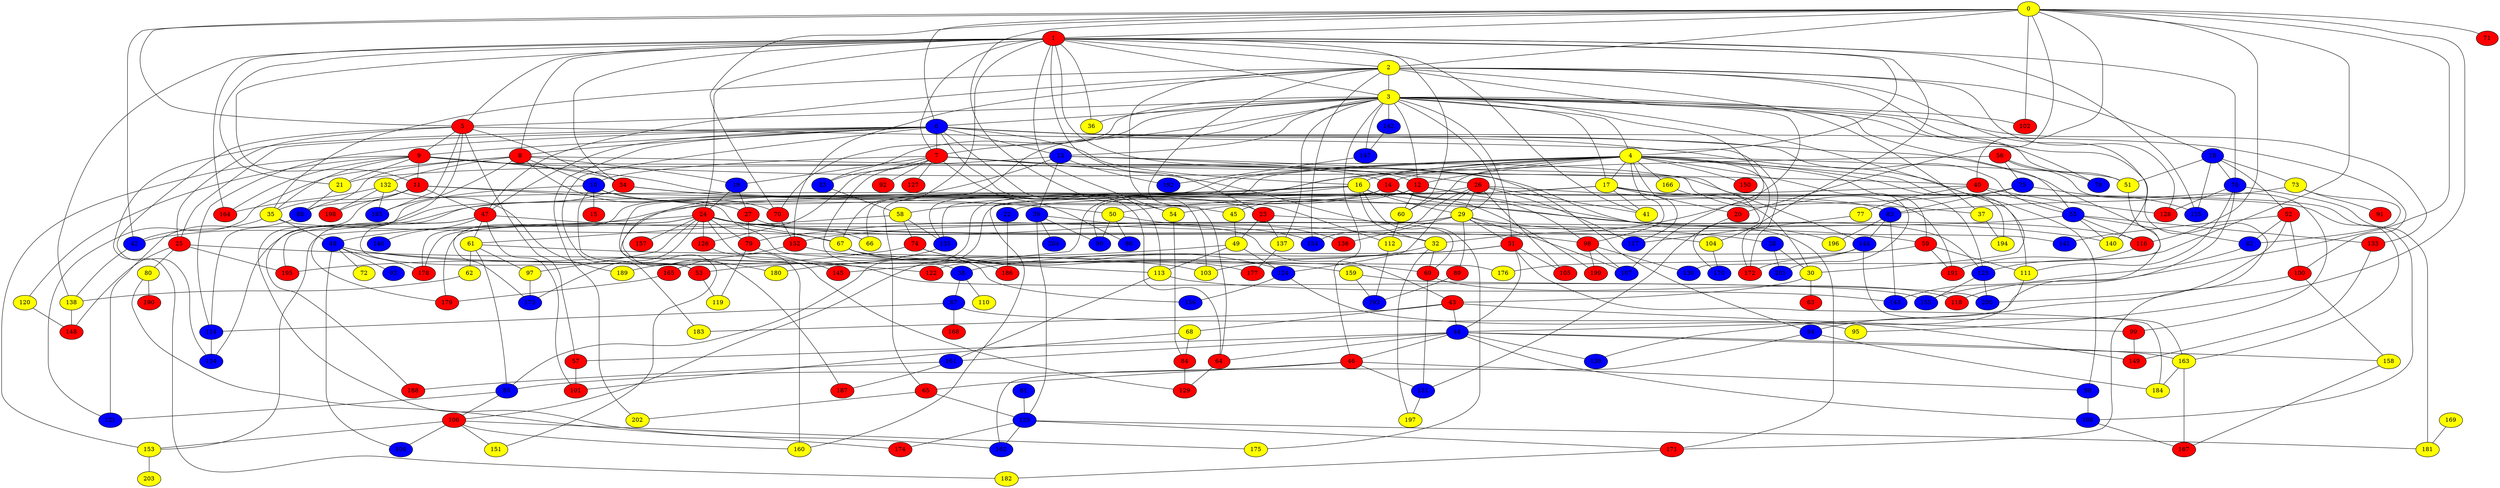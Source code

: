 graph {
0 [style = filled fillcolor = yellow];
1 [style = filled fillcolor = red];
2 [style = filled fillcolor = yellow];
3 [style = filled fillcolor = yellow];
4 [style = filled fillcolor = yellow];
5 [style = filled fillcolor = red];
6 [style = filled fillcolor = blue];
7 [style = filled fillcolor = red];
8 [style = filled fillcolor = red];
9 [style = filled fillcolor = red];
10 [style = filled fillcolor = blue];
11 [style = filled fillcolor = red];
12 [style = filled fillcolor = red];
13 [style = filled fillcolor = blue];
14 [style = filled fillcolor = red];
15 [style = filled fillcolor = red];
16 [style = filled fillcolor = yellow];
17 [style = filled fillcolor = yellow];
18 [style = filled fillcolor = blue];
19 [style = filled fillcolor = blue];
20 [style = filled fillcolor = red];
21 [style = filled fillcolor = yellow];
22 [style = filled fillcolor = blue];
23 [style = filled fillcolor = red];
24 [style = filled fillcolor = red];
25 [style = filled fillcolor = red];
26 [style = filled fillcolor = red];
27 [style = filled fillcolor = red];
28 [style = filled fillcolor = blue];
29 [style = filled fillcolor = yellow];
30 [style = filled fillcolor = yellow];
31 [style = filled fillcolor = red];
32 [style = filled fillcolor = yellow];
33 [style = filled fillcolor = blue];
34 [style = filled fillcolor = red];
35 [style = filled fillcolor = yellow];
36 [style = filled fillcolor = yellow];
37 [style = filled fillcolor = yellow];
38 [style = filled fillcolor = blue];
39 [style = filled fillcolor = blue];
40 [style = filled fillcolor = red];
41 [style = filled fillcolor = yellow];
42 [style = filled fillcolor = blue];
43 [style = filled fillcolor = red];
44 [style = filled fillcolor = blue];
45 [style = filled fillcolor = yellow];
46 [style = filled fillcolor = red];
47 [style = filled fillcolor = red];
48 [style = filled fillcolor = blue];
49 [style = filled fillcolor = yellow];
50 [style = filled fillcolor = yellow];
51 [style = filled fillcolor = yellow];
52 [style = filled fillcolor = red];
53 [style = filled fillcolor = red];
54 [style = filled fillcolor = yellow];
55 [style = filled fillcolor = blue];
56 [style = filled fillcolor = red];
57 [style = filled fillcolor = red];
58 [style = filled fillcolor = yellow];
59 [style = filled fillcolor = red];
60 [style = filled fillcolor = yellow];
61 [style = filled fillcolor = yellow];
62 [style = filled fillcolor = yellow];
63 [style = filled fillcolor = red];
64 [style = filled fillcolor = red];
65 [style = filled fillcolor = red];
66 [style = filled fillcolor = yellow];
67 [style = filled fillcolor = yellow];
68 [style = filled fillcolor = yellow];
69 [style = filled fillcolor = red];
70 [style = filled fillcolor = red];
71 [style = filled fillcolor = red];
72 [style = filled fillcolor = yellow];
73 [style = filled fillcolor = yellow];
74 [style = filled fillcolor = red];
75 [style = filled fillcolor = blue];
76 [style = filled fillcolor = blue];
77 [style = filled fillcolor = yellow];
78 [style = filled fillcolor = blue];
79 [style = filled fillcolor = red];
80 [style = filled fillcolor = yellow];
81 [style = filled fillcolor = blue];
82 [style = filled fillcolor = blue];
83 [style = filled fillcolor = blue];
84 [style = filled fillcolor = red];
85 [style = filled fillcolor = blue];
86 [style = filled fillcolor = blue];
87 [style = filled fillcolor = blue];
88 [style = filled fillcolor = blue];
89 [style = filled fillcolor = red];
90 [style = filled fillcolor = blue];
91 [style = filled fillcolor = red];
92 [style = filled fillcolor = red];
93 [style = filled fillcolor = blue];
94 [style = filled fillcolor = blue];
95 [style = filled fillcolor = yellow];
96 [style = filled fillcolor = blue];
97 [style = filled fillcolor = yellow];
98 [style = filled fillcolor = red];
99 [style = filled fillcolor = red];
100 [style = filled fillcolor = red];
101 [style = filled fillcolor = red];
102 [style = filled fillcolor = red];
103 [style = filled fillcolor = yellow];
104 [style = filled fillcolor = yellow];
105 [style = filled fillcolor = red];
106 [style = filled fillcolor = red];
107 [style = filled fillcolor = blue];
108 [style = filled fillcolor = blue];
109 [style = filled fillcolor = blue];
110 [style = filled fillcolor = yellow];
111 [style = filled fillcolor = yellow];
112 [style = filled fillcolor = yellow];
113 [style = filled fillcolor = yellow];
114 [style = filled fillcolor = blue];
115 [style = filled fillcolor = blue];
116 [style = filled fillcolor = red];
117 [style = filled fillcolor = blue];
118 [style = filled fillcolor = red];
119 [style = filled fillcolor = yellow];
120 [style = filled fillcolor = yellow];
121 [style = filled fillcolor = blue];
122 [style = filled fillcolor = red];
123 [style = filled fillcolor = blue];
124 [style = filled fillcolor = blue];
125 [style = filled fillcolor = blue];
126 [style = filled fillcolor = red];
127 [style = filled fillcolor = red];
128 [style = filled fillcolor = red];
129 [style = filled fillcolor = red];
130 [style = filled fillcolor = blue];
131 [style = filled fillcolor = blue];
132 [style = filled fillcolor = yellow];
133 [style = filled fillcolor = red];
134 [style = filled fillcolor = blue];
135 [style = filled fillcolor = blue];
136 [style = filled fillcolor = red];
137 [style = filled fillcolor = yellow];
138 [style = filled fillcolor = yellow];
139 [style = filled fillcolor = blue];
140 [style = filled fillcolor = yellow];
141 [style = filled fillcolor = blue];
142 [style = filled fillcolor = blue];
143 [style = filled fillcolor = blue];
144 [style = filled fillcolor = blue];
145 [style = filled fillcolor = red];
146 [style = filled fillcolor = blue];
147 [style = filled fillcolor = blue];
148 [style = filled fillcolor = red];
149 [style = filled fillcolor = red];
150 [style = filled fillcolor = red];
151 [style = filled fillcolor = yellow];
152 [style = filled fillcolor = red];
153 [style = filled fillcolor = yellow];
154 [style = filled fillcolor = blue];
155 [style = filled fillcolor = blue];
156 [style = filled fillcolor = blue];
157 [style = filled fillcolor = red];
158 [style = filled fillcolor = yellow];
159 [style = filled fillcolor = yellow];
160 [style = filled fillcolor = yellow];
161 [style = filled fillcolor = blue];
162 [style = filled fillcolor = blue];
163 [style = filled fillcolor = yellow];
164 [style = filled fillcolor = red];
165 [style = filled fillcolor = red];
166 [style = filled fillcolor = yellow];
167 [style = filled fillcolor = red];
168 [style = filled fillcolor = red];
169 [style = filled fillcolor = yellow];
170 [style = filled fillcolor = blue];
171 [style = filled fillcolor = red];
172 [style = filled fillcolor = red];
173 [style = filled fillcolor = blue];
174 [style = filled fillcolor = red];
175 [style = filled fillcolor = yellow];
176 [style = filled fillcolor = yellow];
177 [style = filled fillcolor = red];
178 [style = filled fillcolor = red];
179 [style = filled fillcolor = red];
180 [style = filled fillcolor = yellow];
181 [style = filled fillcolor = yellow];
182 [style = filled fillcolor = yellow];
183 [style = filled fillcolor = yellow];
184 [style = filled fillcolor = yellow];
185 [style = filled fillcolor = blue];
186 [style = filled fillcolor = red];
187 [style = filled fillcolor = red];
188 [style = filled fillcolor = red];
189 [style = filled fillcolor = yellow];
190 [style = filled fillcolor = red];
191 [style = filled fillcolor = red];
192 [style = filled fillcolor = blue];
193 [style = filled fillcolor = blue];
194 [style = filled fillcolor = yellow];
195 [style = filled fillcolor = red];
196 [style = filled fillcolor = yellow];
197 [style = filled fillcolor = yellow];
198 [style = filled fillcolor = red];
199 [style = filled fillcolor = red];
200 [style = filled fillcolor = blue];
201 [style = filled fillcolor = blue];
202 [style = filled fillcolor = yellow];
203 [style = filled fillcolor = yellow];
204 [style = filled fillcolor = blue];
0 -- 40;
0 -- 20;
0 -- 6;
0 -- 5;
0 -- 2;
0 -- 1;
0 -- 42;
0 -- 54;
0 -- 70;
0 -- 71;
0 -- 95;
0 -- 102;
0 -- 116;
0 -- 155;
0 -- 191;
1 -- 2;
1 -- 3;
1 -- 4;
1 -- 5;
1 -- 7;
1 -- 8;
1 -- 11;
1 -- 12;
1 -- 21;
1 -- 23;
1 -- 24;
1 -- 34;
1 -- 36;
1 -- 41;
1 -- 54;
1 -- 60;
1 -- 67;
1 -- 76;
1 -- 104;
1 -- 115;
1 -- 138;
1 -- 164;
2 -- 3;
2 -- 18;
2 -- 32;
2 -- 35;
2 -- 37;
2 -- 47;
2 -- 64;
2 -- 78;
2 -- 103;
2 -- 128;
2 -- 140;
2 -- 152;
2 -- 154;
3 -- 4;
3 -- 5;
3 -- 6;
3 -- 7;
3 -- 12;
3 -- 13;
3 -- 17;
3 -- 29;
3 -- 30;
3 -- 31;
3 -- 33;
3 -- 36;
3 -- 46;
3 -- 51;
3 -- 55;
3 -- 66;
3 -- 70;
3 -- 102;
3 -- 107;
3 -- 133;
3 -- 137;
3 -- 142;
3 -- 147;
3 -- 171;
4 -- 12;
4 -- 14;
4 -- 16;
4 -- 17;
4 -- 51;
4 -- 59;
4 -- 60;
4 -- 65;
4 -- 98;
4 -- 111;
4 -- 117;
4 -- 135;
4 -- 145;
4 -- 150;
4 -- 166;
4 -- 172;
4 -- 173;
4 -- 194;
4 -- 201;
5 -- 9;
5 -- 25;
5 -- 34;
5 -- 53;
5 -- 57;
5 -- 96;
5 -- 134;
5 -- 185;
6 -- 7;
6 -- 8;
6 -- 9;
6 -- 13;
6 -- 16;
6 -- 25;
6 -- 44;
6 -- 47;
6 -- 55;
6 -- 64;
6 -- 100;
6 -- 113;
6 -- 114;
6 -- 172;
6 -- 182;
6 -- 183;
6 -- 202;
7 -- 10;
7 -- 14;
7 -- 19;
7 -- 33;
7 -- 38;
7 -- 69;
7 -- 86;
7 -- 92;
7 -- 126;
7 -- 127;
7 -- 144;
7 -- 196;
8 -- 10;
8 -- 19;
8 -- 27;
8 -- 88;
8 -- 121;
8 -- 123;
8 -- 132;
8 -- 185;
9 -- 11;
9 -- 21;
9 -- 34;
9 -- 35;
9 -- 40;
9 -- 112;
9 -- 120;
9 -- 153;
9 -- 164;
9 -- 191;
10 -- 15;
10 -- 23;
10 -- 53;
10 -- 70;
10 -- 162;
11 -- 35;
11 -- 47;
11 -- 114;
11 -- 116;
11 -- 176;
11 -- 198;
12 -- 42;
12 -- 45;
12 -- 60;
12 -- 85;
12 -- 123;
12 -- 163;
13 -- 21;
13 -- 26;
13 -- 39;
13 -- 94;
13 -- 180;
13 -- 192;
14 -- 54;
14 -- 58;
14 -- 83;
14 -- 98;
14 -- 160;
14 -- 199;
16 -- 29;
16 -- 32;
16 -- 88;
16 -- 90;
16 -- 140;
16 -- 151;
16 -- 175;
16 -- 187;
17 -- 20;
17 -- 22;
17 -- 30;
17 -- 41;
17 -- 108;
17 -- 134;
18 -- 51;
18 -- 52;
18 -- 73;
18 -- 76;
18 -- 115;
19 -- 24;
19 -- 27;
20 -- 131;
21 -- 88;
22 -- 186;
23 -- 28;
23 -- 49;
23 -- 137;
24 -- 32;
24 -- 48;
24 -- 67;
24 -- 79;
24 -- 97;
24 -- 98;
24 -- 104;
24 -- 126;
24 -- 129;
24 -- 154;
24 -- 157;
24 -- 173;
24 -- 178;
24 -- 179;
25 -- 80;
25 -- 122;
25 -- 148;
25 -- 195;
26 -- 29;
26 -- 37;
26 -- 41;
26 -- 105;
26 -- 106;
26 -- 117;
26 -- 124;
26 -- 154;
27 -- 66;
27 -- 79;
28 -- 30;
28 -- 201;
29 -- 31;
29 -- 59;
29 -- 79;
29 -- 89;
29 -- 107;
29 -- 136;
29 -- 153;
29 -- 171;
30 -- 43;
30 -- 63;
31 -- 38;
31 -- 44;
31 -- 53;
31 -- 105;
31 -- 184;
32 -- 69;
32 -- 103;
32 -- 197;
33 -- 58;
34 -- 45;
34 -- 50;
34 -- 188;
35 -- 42;
35 -- 48;
35 -- 141;
37 -- 194;
38 -- 87;
38 -- 110;
39 -- 43;
39 -- 90;
39 -- 125;
39 -- 204;
40 -- 50;
40 -- 55;
40 -- 77;
40 -- 128;
42 -- 138;
43 -- 44;
43 -- 68;
43 -- 99;
43 -- 183;
44 -- 46;
44 -- 57;
44 -- 64;
44 -- 108;
44 -- 139;
44 -- 158;
44 -- 161;
44 -- 163;
45 -- 49;
46 -- 65;
46 -- 85;
46 -- 96;
46 -- 131;
47 -- 61;
47 -- 67;
47 -- 101;
47 -- 146;
47 -- 179;
47 -- 195;
48 -- 69;
48 -- 72;
48 -- 93;
48 -- 109;
48 -- 155;
48 -- 178;
49 -- 113;
49 -- 124;
49 -- 180;
50 -- 86;
50 -- 90;
50 -- 136;
51 -- 130;
52 -- 82;
52 -- 94;
52 -- 100;
52 -- 141;
53 -- 119;
54 -- 84;
55 -- 82;
55 -- 116;
55 -- 133;
55 -- 140;
55 -- 152;
56 -- 75;
56 -- 78;
56 -- 99;
56 -- 135;
57 -- 101;
58 -- 61;
58 -- 74;
58 -- 135;
59 -- 111;
59 -- 122;
59 -- 191;
60 -- 112;
61 -- 62;
61 -- 85;
61 -- 97;
61 -- 103;
62 -- 138;
64 -- 129;
65 -- 125;
65 -- 202;
67 -- 113;
67 -- 156;
67 -- 186;
68 -- 84;
68 -- 101;
69 -- 118;
69 -- 131;
70 -- 152;
73 -- 82;
73 -- 83;
73 -- 91;
74 -- 124;
74 -- 177;
74 -- 195;
75 -- 83;
75 -- 115;
75 -- 178;
76 -- 111;
76 -- 118;
76 -- 128;
76 -- 181;
77 -- 117;
79 -- 119;
79 -- 145;
80 -- 174;
80 -- 190;
81 -- 125;
82 -- 143;
83 -- 143;
83 -- 144;
83 -- 196;
84 -- 129;
85 -- 106;
85 -- 121;
87 -- 95;
87 -- 114;
87 -- 168;
88 -- 121;
89 -- 193;
94 -- 162;
94 -- 184;
96 -- 108;
97 -- 173;
98 -- 107;
98 -- 130;
98 -- 199;
99 -- 149;
100 -- 158;
100 -- 200;
104 -- 170;
106 -- 109;
106 -- 151;
106 -- 153;
106 -- 160;
106 -- 175;
108 -- 167;
111 -- 139;
112 -- 193;
113 -- 143;
113 -- 161;
114 -- 134;
116 -- 123;
120 -- 148;
123 -- 155;
123 -- 200;
124 -- 149;
124 -- 156;
125 -- 162;
125 -- 171;
125 -- 174;
125 -- 181;
126 -- 160;
131 -- 197;
132 -- 164;
132 -- 185;
132 -- 189;
132 -- 198;
133 -- 149;
135 -- 189;
137 -- 177;
138 -- 148;
142 -- 147;
144 -- 163;
144 -- 172;
144 -- 176;
147 -- 192;
152 -- 159;
152 -- 165;
153 -- 203;
158 -- 167;
159 -- 193;
159 -- 200;
161 -- 187;
161 -- 188;
163 -- 167;
163 -- 184;
165 -- 179;
166 -- 170;
169 -- 181;
171 -- 182;
}
